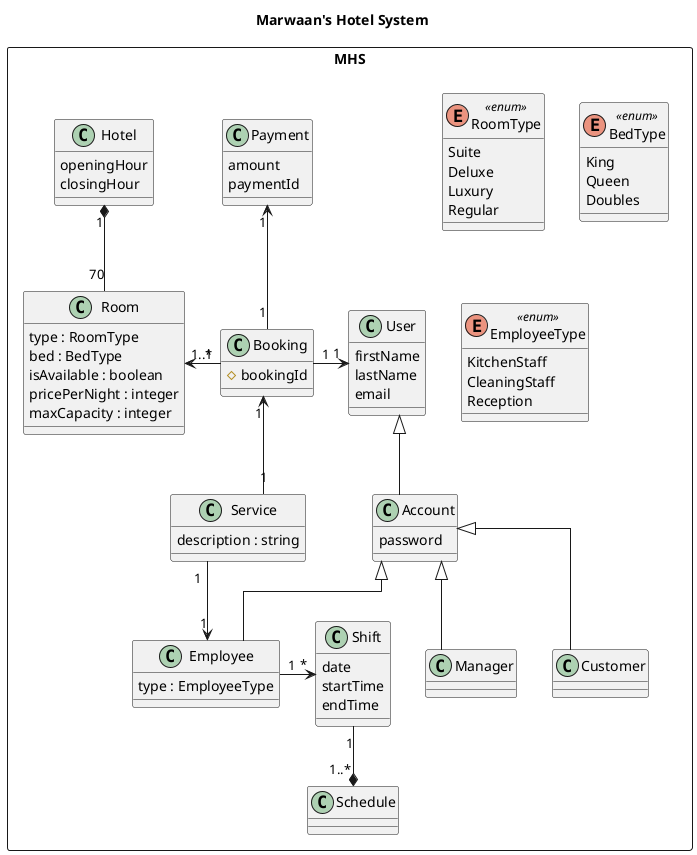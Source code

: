 @startuml MHS
title Marwaan's Hotel System
skinparam linetype ortho
top to bottom direction

package MHS <<Rectangle>> {
    Class User {
        firstName
        lastName
        email
    }

    Class Account {
        password
    }

    Class Employee {
        type : EmployeeType
    }

    Class Manager {
    }

    Class Customer {
    }

    ' Associations of users
    User <|-- Account
    Account <|-- Employee
    Account <|-- Customer
    Account <|-- Manager

    ' Employees and their shifts/schedule
    Class Shift {
        date
        startTime
        endTime
    }

    Class Schedule

    Employee "1" -right-> "*" Shift
    Shift "1" -down-* "1..*" Schedule

    ' Room, Booking, Request, Payment 
    Class Room {
        type : RoomType
        bed : BedType
        isAvailable : boolean
        pricePerNight : integer
        maxCapacity : integer
    }

    Class Hotel {
        openingHour
        closingHour
    }

    Room "70" -up-* "1" Hotel

    Class Booking {
        # bookingId
    }

    Booking "1" -left-> "1..*" Room
    Booking "1" -right-> "1" User

    Class Service {
        description : string
    }

    Service "1" -down-> "1" Employee
    Service "1" -up-> "1" Booking

    Class Payment {
        amount
        paymentId
    }

    Booking "1" -up-> "1" Payment

    together {
        top to bottom direction
        enum RoomType <<enum>> {
            Suite
            Deluxe
            Luxury
            Regular
        }

        enum BedType <<enum>> {
            King
            Queen
            Doubles
        }

        enum EmployeeType <<enum>> {
            KitchenStaff
            CleaningStaff
            Reception
        }

    }
}
@enduml